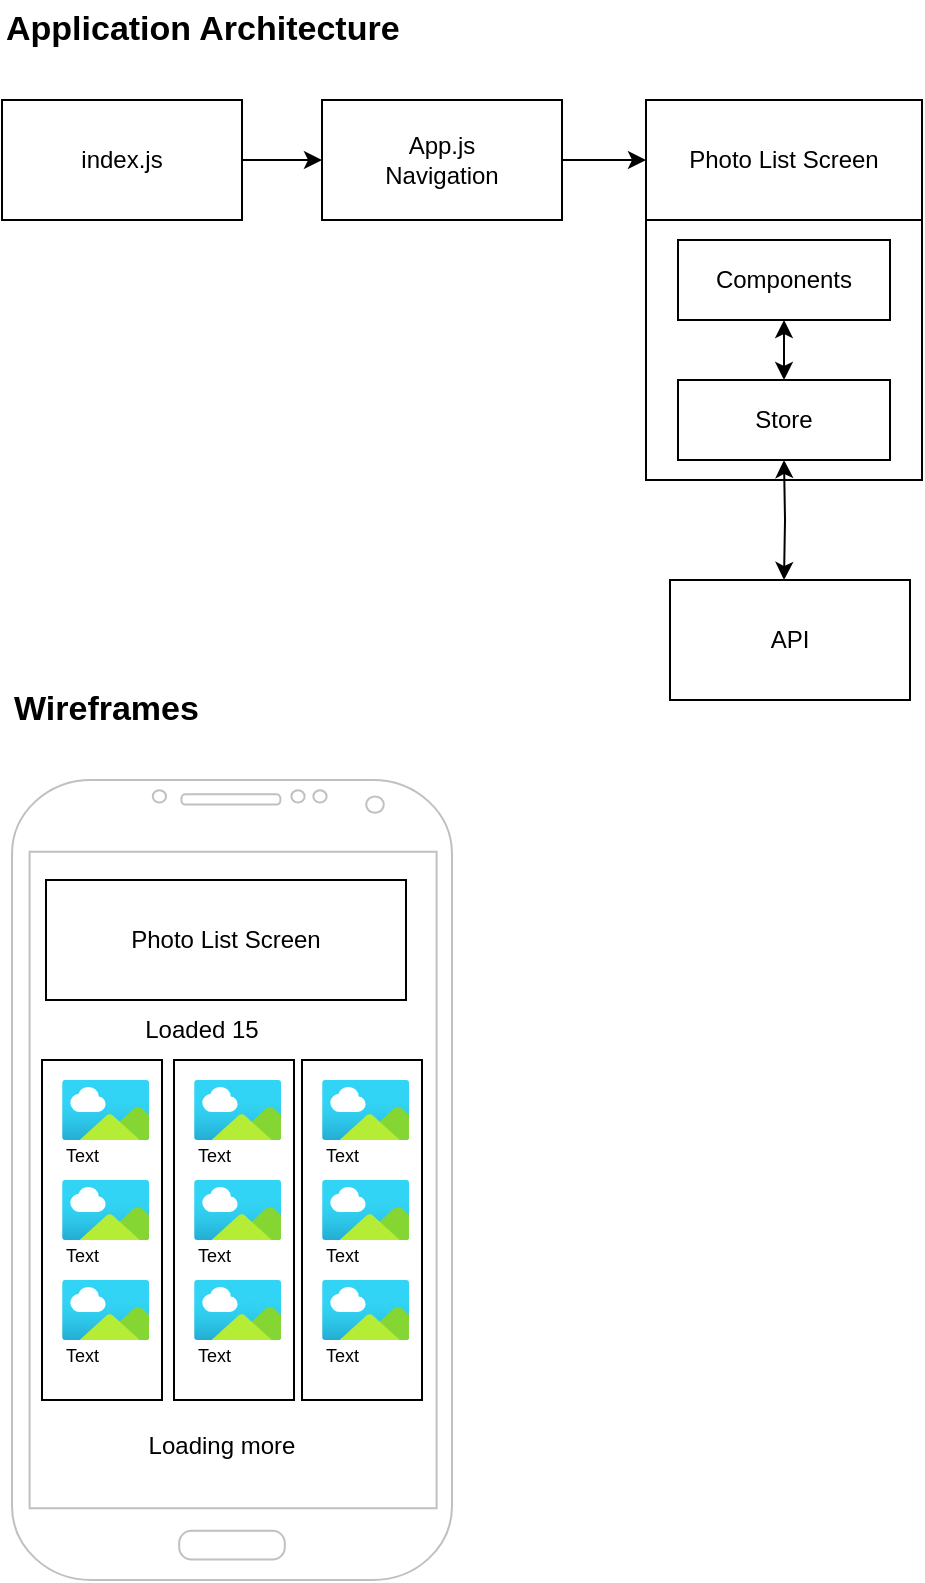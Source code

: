 <mxfile version="15.4.0" type="device"><diagram id="uln--dtGkpHyDFl0HUO3" name="Page-1"><mxGraphModel dx="1106" dy="997" grid="1" gridSize="10" guides="1" tooltips="1" connect="1" arrows="1" fold="1" page="1" pageScale="1" pageWidth="827" pageHeight="1169" math="0" shadow="0"><root><mxCell id="0"/><mxCell id="1" parent="0"/><mxCell id="RghlV3gbw8NrXVLt_vi6-11" value="" style="rounded=0;whiteSpace=wrap;html=1;" vertex="1" parent="1"><mxGeometry x="342" y="100" width="138" height="190" as="geometry"/></mxCell><mxCell id="RghlV3gbw8NrXVLt_vi6-1" value="index.js" style="rounded=0;whiteSpace=wrap;html=1;" vertex="1" parent="1"><mxGeometry x="20" y="100" width="120" height="60" as="geometry"/></mxCell><mxCell id="RghlV3gbw8NrXVLt_vi6-2" value="App.js&lt;br&gt;Navigation" style="rounded=0;whiteSpace=wrap;html=1;" vertex="1" parent="1"><mxGeometry x="180" y="100" width="120" height="60" as="geometry"/></mxCell><mxCell id="RghlV3gbw8NrXVLt_vi6-3" value="Photo List Screen" style="rounded=0;whiteSpace=wrap;html=1;" vertex="1" parent="1"><mxGeometry x="342" y="100" width="138" height="60" as="geometry"/></mxCell><mxCell id="RghlV3gbw8NrXVLt_vi6-6" value="API" style="rounded=0;whiteSpace=wrap;html=1;" vertex="1" parent="1"><mxGeometry x="354" y="340" width="120" height="60" as="geometry"/></mxCell><mxCell id="RghlV3gbw8NrXVLt_vi6-8" value="Components" style="rounded=0;whiteSpace=wrap;html=1;" vertex="1" parent="1"><mxGeometry x="358" y="170" width="106" height="40" as="geometry"/></mxCell><mxCell id="RghlV3gbw8NrXVLt_vi6-9" value="Store" style="rounded=0;whiteSpace=wrap;html=1;" vertex="1" parent="1"><mxGeometry x="358" y="240" width="106" height="40" as="geometry"/></mxCell><mxCell id="RghlV3gbw8NrXVLt_vi6-13" value="" style="endArrow=classic;startArrow=classic;html=1;rounded=0;edgeStyle=orthogonalEdgeStyle;entryX=0.5;entryY=1;entryDx=0;entryDy=0;" edge="1" parent="1" target="RghlV3gbw8NrXVLt_vi6-9"><mxGeometry width="50" height="50" relative="1" as="geometry"><mxPoint x="411" y="340" as="sourcePoint"/><mxPoint x="270" y="320" as="targetPoint"/></mxGeometry></mxCell><mxCell id="RghlV3gbw8NrXVLt_vi6-14" value="" style="endArrow=classic;startArrow=classic;html=1;rounded=0;edgeStyle=orthogonalEdgeStyle;entryX=0.5;entryY=1;entryDx=0;entryDy=0;exitX=0.5;exitY=0;exitDx=0;exitDy=0;" edge="1" parent="1" source="RghlV3gbw8NrXVLt_vi6-9" target="RghlV3gbw8NrXVLt_vi6-8"><mxGeometry width="50" height="50" relative="1" as="geometry"><mxPoint x="510" y="260" as="sourcePoint"/><mxPoint x="560" y="210" as="targetPoint"/></mxGeometry></mxCell><mxCell id="RghlV3gbw8NrXVLt_vi6-15" value="" style="endArrow=classic;html=1;rounded=0;edgeStyle=orthogonalEdgeStyle;exitX=1;exitY=0.5;exitDx=0;exitDy=0;entryX=0;entryY=0.5;entryDx=0;entryDy=0;" edge="1" parent="1" source="RghlV3gbw8NrXVLt_vi6-1" target="RghlV3gbw8NrXVLt_vi6-2"><mxGeometry width="50" height="50" relative="1" as="geometry"><mxPoint x="140" y="210" as="sourcePoint"/><mxPoint x="190" y="160" as="targetPoint"/></mxGeometry></mxCell><mxCell id="RghlV3gbw8NrXVLt_vi6-16" value="" style="endArrow=classic;html=1;rounded=0;edgeStyle=orthogonalEdgeStyle;exitX=1;exitY=0.5;exitDx=0;exitDy=0;entryX=0;entryY=0.5;entryDx=0;entryDy=0;" edge="1" parent="1" source="RghlV3gbw8NrXVLt_vi6-2" target="RghlV3gbw8NrXVLt_vi6-3"><mxGeometry width="50" height="50" relative="1" as="geometry"><mxPoint x="250" y="220" as="sourcePoint"/><mxPoint x="300" y="170" as="targetPoint"/></mxGeometry></mxCell><mxCell id="RghlV3gbw8NrXVLt_vi6-17" value="" style="verticalLabelPosition=bottom;verticalAlign=top;html=1;shadow=0;dashed=0;strokeWidth=1;shape=mxgraph.android.phone2;strokeColor=#c0c0c0;" vertex="1" parent="1"><mxGeometry x="25" y="440" width="220" height="400" as="geometry"/></mxCell><mxCell id="RghlV3gbw8NrXVLt_vi6-19" value="Photo List Screen" style="rounded=0;whiteSpace=wrap;html=1;" vertex="1" parent="1"><mxGeometry x="42" y="490" width="180" height="60" as="geometry"/></mxCell><mxCell id="RghlV3gbw8NrXVLt_vi6-21" value="Loaded 15" style="text;html=1;strokeColor=none;fillColor=none;align=center;verticalAlign=middle;whiteSpace=wrap;rounded=0;" vertex="1" parent="1"><mxGeometry x="90" y="550" width="60" height="30" as="geometry"/></mxCell><mxCell id="RghlV3gbw8NrXVLt_vi6-22" value="Loading more" style="text;html=1;strokeColor=none;fillColor=none;align=center;verticalAlign=middle;whiteSpace=wrap;rounded=0;" vertex="1" parent="1"><mxGeometry x="50" y="758" width="160" height="30" as="geometry"/></mxCell><mxCell id="RghlV3gbw8NrXVLt_vi6-43" value="" style="group" vertex="1" connectable="0" parent="1"><mxGeometry x="100" y="580" width="60" height="170" as="geometry"/></mxCell><mxCell id="RghlV3gbw8NrXVLt_vi6-33" value="" style="rounded=0;whiteSpace=wrap;html=1;" vertex="1" parent="RghlV3gbw8NrXVLt_vi6-43"><mxGeometry x="6" width="60" height="170" as="geometry"/></mxCell><mxCell id="RghlV3gbw8NrXVLt_vi6-34" value="" style="group" vertex="1" connectable="0" parent="RghlV3gbw8NrXVLt_vi6-43"><mxGeometry x="16" y="10" width="43.64" height="53" as="geometry"/></mxCell><mxCell id="RghlV3gbw8NrXVLt_vi6-35" value="" style="aspect=fixed;html=1;points=[];align=center;image;fontSize=12;image=img/lib/azure2/general/Image.svg;" vertex="1" parent="RghlV3gbw8NrXVLt_vi6-34"><mxGeometry width="43.64" height="30" as="geometry"/></mxCell><mxCell id="RghlV3gbw8NrXVLt_vi6-36" value="Text" style="text;html=1;strokeColor=none;fillColor=none;align=left;verticalAlign=middle;whiteSpace=wrap;rounded=0;fontSize=9;" vertex="1" parent="RghlV3gbw8NrXVLt_vi6-34"><mxGeometry y="23" width="40" height="30" as="geometry"/></mxCell><mxCell id="RghlV3gbw8NrXVLt_vi6-37" value="" style="group" vertex="1" connectable="0" parent="RghlV3gbw8NrXVLt_vi6-43"><mxGeometry x="16" y="60" width="43.64" height="53" as="geometry"/></mxCell><mxCell id="RghlV3gbw8NrXVLt_vi6-38" value="" style="aspect=fixed;html=1;points=[];align=center;image;fontSize=12;image=img/lib/azure2/general/Image.svg;" vertex="1" parent="RghlV3gbw8NrXVLt_vi6-37"><mxGeometry width="43.64" height="30" as="geometry"/></mxCell><mxCell id="RghlV3gbw8NrXVLt_vi6-39" value="Text" style="text;html=1;strokeColor=none;fillColor=none;align=left;verticalAlign=middle;whiteSpace=wrap;rounded=0;fontSize=9;" vertex="1" parent="RghlV3gbw8NrXVLt_vi6-37"><mxGeometry y="23" width="40" height="30" as="geometry"/></mxCell><mxCell id="RghlV3gbw8NrXVLt_vi6-40" value="" style="group" vertex="1" connectable="0" parent="RghlV3gbw8NrXVLt_vi6-43"><mxGeometry x="16" y="110" width="43.64" height="53" as="geometry"/></mxCell><mxCell id="RghlV3gbw8NrXVLt_vi6-41" value="" style="aspect=fixed;html=1;points=[];align=center;image;fontSize=12;image=img/lib/azure2/general/Image.svg;" vertex="1" parent="RghlV3gbw8NrXVLt_vi6-40"><mxGeometry width="43.64" height="30" as="geometry"/></mxCell><mxCell id="RghlV3gbw8NrXVLt_vi6-42" value="Text" style="text;html=1;strokeColor=none;fillColor=none;align=left;verticalAlign=middle;whiteSpace=wrap;rounded=0;fontSize=9;" vertex="1" parent="RghlV3gbw8NrXVLt_vi6-40"><mxGeometry y="23" width="40" height="30" as="geometry"/></mxCell><mxCell id="RghlV3gbw8NrXVLt_vi6-44" value="" style="rounded=0;whiteSpace=wrap;html=1;" vertex="1" parent="1"><mxGeometry x="170" y="580" width="60" height="170" as="geometry"/></mxCell><mxCell id="RghlV3gbw8NrXVLt_vi6-45" value="" style="group" vertex="1" connectable="0" parent="1"><mxGeometry x="180" y="590" width="43.64" height="53" as="geometry"/></mxCell><mxCell id="RghlV3gbw8NrXVLt_vi6-46" value="" style="aspect=fixed;html=1;points=[];align=center;image;fontSize=12;image=img/lib/azure2/general/Image.svg;" vertex="1" parent="RghlV3gbw8NrXVLt_vi6-45"><mxGeometry width="43.64" height="30" as="geometry"/></mxCell><mxCell id="RghlV3gbw8NrXVLt_vi6-47" value="Text" style="text;html=1;strokeColor=none;fillColor=none;align=left;verticalAlign=middle;whiteSpace=wrap;rounded=0;fontSize=9;" vertex="1" parent="RghlV3gbw8NrXVLt_vi6-45"><mxGeometry y="23" width="40" height="30" as="geometry"/></mxCell><mxCell id="RghlV3gbw8NrXVLt_vi6-48" value="" style="group" vertex="1" connectable="0" parent="1"><mxGeometry x="180" y="640" width="43.64" height="53" as="geometry"/></mxCell><mxCell id="RghlV3gbw8NrXVLt_vi6-49" value="" style="aspect=fixed;html=1;points=[];align=center;image;fontSize=12;image=img/lib/azure2/general/Image.svg;" vertex="1" parent="RghlV3gbw8NrXVLt_vi6-48"><mxGeometry width="43.64" height="30" as="geometry"/></mxCell><mxCell id="RghlV3gbw8NrXVLt_vi6-50" value="Text" style="text;html=1;strokeColor=none;fillColor=none;align=left;verticalAlign=middle;whiteSpace=wrap;rounded=0;fontSize=9;" vertex="1" parent="RghlV3gbw8NrXVLt_vi6-48"><mxGeometry y="23" width="40" height="30" as="geometry"/></mxCell><mxCell id="RghlV3gbw8NrXVLt_vi6-51" value="" style="group" vertex="1" connectable="0" parent="1"><mxGeometry x="180" y="690" width="43.64" height="53" as="geometry"/></mxCell><mxCell id="RghlV3gbw8NrXVLt_vi6-52" value="" style="aspect=fixed;html=1;points=[];align=center;image;fontSize=12;image=img/lib/azure2/general/Image.svg;" vertex="1" parent="RghlV3gbw8NrXVLt_vi6-51"><mxGeometry width="43.64" height="30" as="geometry"/></mxCell><mxCell id="RghlV3gbw8NrXVLt_vi6-53" value="Text" style="text;html=1;strokeColor=none;fillColor=none;align=left;verticalAlign=middle;whiteSpace=wrap;rounded=0;fontSize=9;" vertex="1" parent="RghlV3gbw8NrXVLt_vi6-51"><mxGeometry y="23" width="40" height="30" as="geometry"/></mxCell><mxCell id="RghlV3gbw8NrXVLt_vi6-54" value="" style="group" vertex="1" connectable="0" parent="1"><mxGeometry x="40" y="580" width="60" height="170" as="geometry"/></mxCell><mxCell id="RghlV3gbw8NrXVLt_vi6-20" value="" style="rounded=0;whiteSpace=wrap;html=1;" vertex="1" parent="RghlV3gbw8NrXVLt_vi6-54"><mxGeometry width="60" height="170" as="geometry"/></mxCell><mxCell id="RghlV3gbw8NrXVLt_vi6-25" value="" style="group" vertex="1" connectable="0" parent="RghlV3gbw8NrXVLt_vi6-54"><mxGeometry x="10" y="10" width="43.64" height="53" as="geometry"/></mxCell><mxCell id="RghlV3gbw8NrXVLt_vi6-23" value="" style="aspect=fixed;html=1;points=[];align=center;image;fontSize=12;image=img/lib/azure2/general/Image.svg;" vertex="1" parent="RghlV3gbw8NrXVLt_vi6-25"><mxGeometry width="43.64" height="30" as="geometry"/></mxCell><mxCell id="RghlV3gbw8NrXVLt_vi6-24" value="Text" style="text;html=1;strokeColor=none;fillColor=none;align=left;verticalAlign=middle;whiteSpace=wrap;rounded=0;fontSize=9;" vertex="1" parent="RghlV3gbw8NrXVLt_vi6-25"><mxGeometry y="23" width="40" height="30" as="geometry"/></mxCell><mxCell id="RghlV3gbw8NrXVLt_vi6-26" value="" style="group" vertex="1" connectable="0" parent="RghlV3gbw8NrXVLt_vi6-54"><mxGeometry x="10" y="60" width="43.64" height="53" as="geometry"/></mxCell><mxCell id="RghlV3gbw8NrXVLt_vi6-27" value="" style="aspect=fixed;html=1;points=[];align=center;image;fontSize=12;image=img/lib/azure2/general/Image.svg;" vertex="1" parent="RghlV3gbw8NrXVLt_vi6-26"><mxGeometry width="43.64" height="30" as="geometry"/></mxCell><mxCell id="RghlV3gbw8NrXVLt_vi6-28" value="Text" style="text;html=1;strokeColor=none;fillColor=none;align=left;verticalAlign=middle;whiteSpace=wrap;rounded=0;fontSize=9;" vertex="1" parent="RghlV3gbw8NrXVLt_vi6-26"><mxGeometry y="23" width="40" height="30" as="geometry"/></mxCell><mxCell id="RghlV3gbw8NrXVLt_vi6-30" value="" style="group" vertex="1" connectable="0" parent="RghlV3gbw8NrXVLt_vi6-54"><mxGeometry x="10" y="110" width="43.64" height="53" as="geometry"/></mxCell><mxCell id="RghlV3gbw8NrXVLt_vi6-31" value="" style="aspect=fixed;html=1;points=[];align=center;image;fontSize=12;image=img/lib/azure2/general/Image.svg;" vertex="1" parent="RghlV3gbw8NrXVLt_vi6-30"><mxGeometry width="43.64" height="30" as="geometry"/></mxCell><mxCell id="RghlV3gbw8NrXVLt_vi6-32" value="Text" style="text;html=1;strokeColor=none;fillColor=none;align=left;verticalAlign=middle;whiteSpace=wrap;rounded=0;fontSize=9;" vertex="1" parent="RghlV3gbw8NrXVLt_vi6-30"><mxGeometry y="23" width="40" height="30" as="geometry"/></mxCell><mxCell id="RghlV3gbw8NrXVLt_vi6-55" value="&lt;font style=&quot;font-size: 17px&quot;&gt;Application Architecture&lt;/font&gt;" style="text;html=1;strokeColor=none;fillColor=none;align=left;verticalAlign=middle;whiteSpace=wrap;rounded=0;fontSize=9;fontStyle=1" vertex="1" parent="1"><mxGeometry x="20" y="50" width="430" height="30" as="geometry"/></mxCell><mxCell id="RghlV3gbw8NrXVLt_vi6-56" value="&lt;font style=&quot;font-size: 17px&quot;&gt;Wireframes&lt;/font&gt;" style="text;html=1;strokeColor=none;fillColor=none;align=left;verticalAlign=middle;whiteSpace=wrap;rounded=0;fontSize=9;fontStyle=1" vertex="1" parent="1"><mxGeometry x="23.64" y="390" width="200" height="30" as="geometry"/></mxCell></root></mxGraphModel></diagram></mxfile>